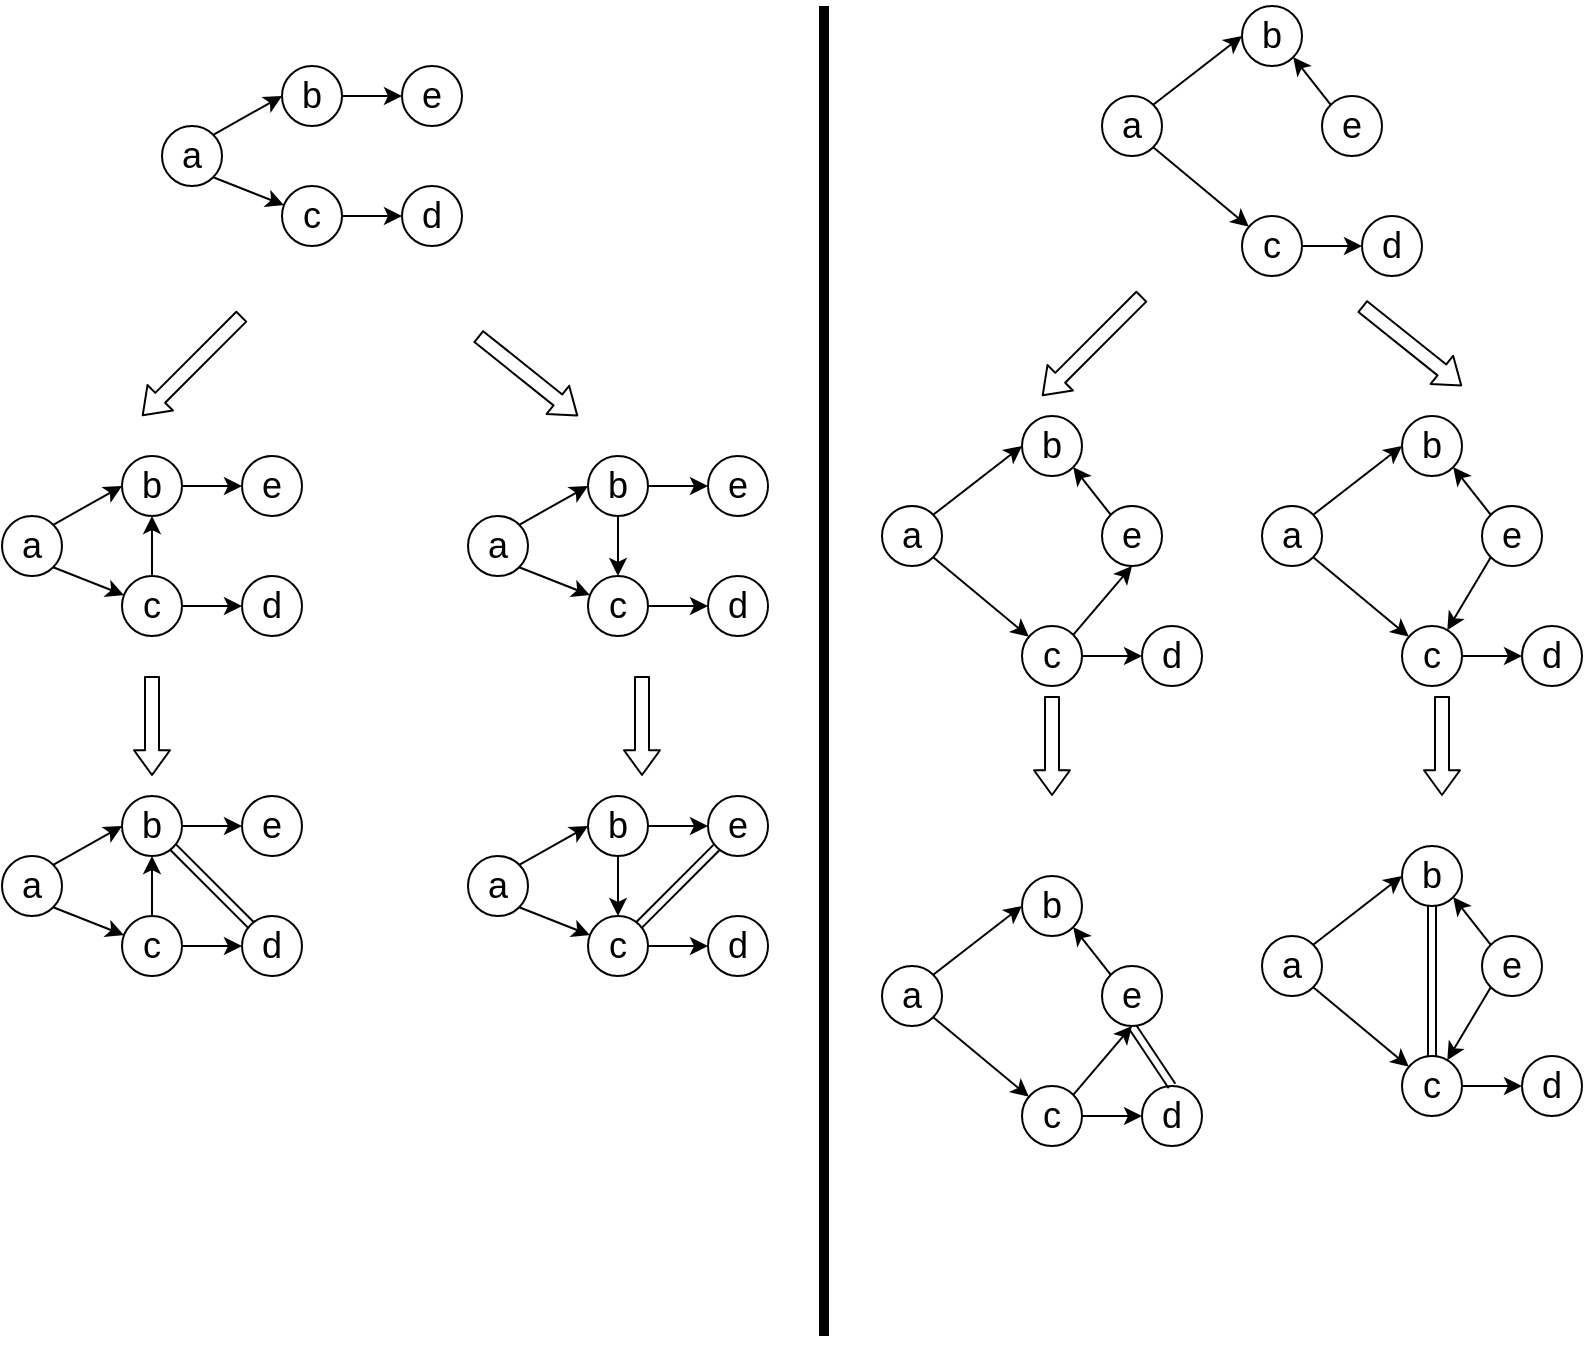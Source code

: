 <mxfile version="12.2.4"><diagram id="QTB08UUPhdAnMB-g3nLb"><mxGraphModel dx="1306" dy="595" grid="1" gridSize="10" guides="1" tooltips="1" connect="1" arrows="1" fold="1" page="1" pageScale="1" pageWidth="827" pageHeight="1169" math="0" shadow="0"><root><mxCell id="0"/><mxCell id="1" parent="0"/><mxCell id="62" value="" style="shape=flexArrow;endArrow=classic;html=1;fontSize=18;width=7;endSize=3.79;endWidth=10;" edge="1" parent="1"><mxGeometry width="50" height="50" relative="1" as="geometry"><mxPoint x="700" y="155" as="sourcePoint"/><mxPoint x="750" y="195" as="targetPoint"/></mxGeometry></mxCell><mxCell id="19" style="edgeStyle=none;rounded=0;orthogonalLoop=1;jettySize=auto;html=1;exitX=1;exitY=0.5;exitDx=0;exitDy=0;fontSize=18;" edge="1" parent="1" source="11" target="14"><mxGeometry relative="1" as="geometry"/></mxCell><mxCell id="11" value="b" style="ellipse;whiteSpace=wrap;html=1;fontSize=18;" vertex="1" parent="1"><mxGeometry x="160" y="35" width="30" height="30" as="geometry"/></mxCell><mxCell id="20" style="edgeStyle=none;rounded=0;orthogonalLoop=1;jettySize=auto;html=1;exitX=1;exitY=0.5;exitDx=0;exitDy=0;fontSize=18;" edge="1" parent="1" source="12" target="13"><mxGeometry relative="1" as="geometry"/></mxCell><mxCell id="12" value="c" style="ellipse;whiteSpace=wrap;html=1;fontSize=18;" vertex="1" parent="1"><mxGeometry x="160" y="95" width="30" height="30" as="geometry"/></mxCell><mxCell id="13" value="d" style="ellipse;whiteSpace=wrap;html=1;fontSize=18;" vertex="1" parent="1"><mxGeometry x="220" y="95" width="30" height="30" as="geometry"/></mxCell><mxCell id="14" value="e" style="ellipse;whiteSpace=wrap;html=1;fontSize=18;" vertex="1" parent="1"><mxGeometry x="220" y="35" width="30" height="30" as="geometry"/></mxCell><mxCell id="17" style="rounded=0;orthogonalLoop=1;jettySize=auto;html=1;exitX=1;exitY=0;exitDx=0;exitDy=0;entryX=0;entryY=0.5;entryDx=0;entryDy=0;fontSize=18;" edge="1" parent="1" source="16" target="11"><mxGeometry relative="1" as="geometry"/></mxCell><mxCell id="18" style="edgeStyle=none;rounded=0;orthogonalLoop=1;jettySize=auto;html=1;exitX=1;exitY=1;exitDx=0;exitDy=0;fontSize=18;" edge="1" parent="1" source="16" target="12"><mxGeometry relative="1" as="geometry"/></mxCell><mxCell id="16" value="a" style="ellipse;whiteSpace=wrap;html=1;fontSize=18;" vertex="1" parent="1"><mxGeometry x="100" y="65" width="30" height="30" as="geometry"/></mxCell><mxCell id="22" value="b" style="ellipse;whiteSpace=wrap;html=1;fontSize=18;" vertex="1" parent="1"><mxGeometry x="640" y="5" width="30" height="30" as="geometry"/></mxCell><mxCell id="23" style="edgeStyle=none;rounded=0;orthogonalLoop=1;jettySize=auto;html=1;exitX=1;exitY=0.5;exitDx=0;exitDy=0;fontSize=18;" edge="1" source="24" target="25" parent="1"><mxGeometry relative="1" as="geometry"/></mxCell><mxCell id="24" value="c" style="ellipse;whiteSpace=wrap;html=1;fontSize=18;" vertex="1" parent="1"><mxGeometry x="640" y="110" width="30" height="30" as="geometry"/></mxCell><mxCell id="25" value="d" style="ellipse;whiteSpace=wrap;html=1;fontSize=18;" vertex="1" parent="1"><mxGeometry x="700" y="110" width="30" height="30" as="geometry"/></mxCell><mxCell id="120" style="edgeStyle=none;rounded=0;orthogonalLoop=1;jettySize=auto;html=1;exitX=0;exitY=0;exitDx=0;exitDy=0;entryX=1;entryY=1;entryDx=0;entryDy=0;fontSize=18;" edge="1" parent="1" source="26" target="22"><mxGeometry relative="1" as="geometry"/></mxCell><mxCell id="26" value="e" style="ellipse;whiteSpace=wrap;html=1;fontSize=18;" vertex="1" parent="1"><mxGeometry x="680" y="50" width="30" height="30" as="geometry"/></mxCell><mxCell id="27" style="rounded=0;orthogonalLoop=1;jettySize=auto;html=1;exitX=1;exitY=0;exitDx=0;exitDy=0;entryX=0;entryY=0.5;entryDx=0;entryDy=0;fontSize=18;" edge="1" source="29" target="22" parent="1"><mxGeometry relative="1" as="geometry"/></mxCell><mxCell id="28" style="edgeStyle=none;rounded=0;orthogonalLoop=1;jettySize=auto;html=1;exitX=1;exitY=1;exitDx=0;exitDy=0;fontSize=18;" edge="1" source="29" target="24" parent="1"><mxGeometry relative="1" as="geometry"/></mxCell><mxCell id="29" value="a" style="ellipse;whiteSpace=wrap;html=1;fontSize=18;" vertex="1" parent="1"><mxGeometry x="570" y="50" width="30" height="30" as="geometry"/></mxCell><mxCell id="41" style="edgeStyle=none;rounded=0;orthogonalLoop=1;jettySize=auto;html=1;exitX=1;exitY=0.5;exitDx=0;exitDy=0;fontSize=18;" edge="1" source="42" target="46" parent="1"><mxGeometry relative="1" as="geometry"/></mxCell><mxCell id="42" value="b" style="ellipse;whiteSpace=wrap;html=1;fontSize=18;" vertex="1" parent="1"><mxGeometry x="80" y="230" width="30" height="30" as="geometry"/></mxCell><mxCell id="43" style="edgeStyle=none;rounded=0;orthogonalLoop=1;jettySize=auto;html=1;exitX=1;exitY=0.5;exitDx=0;exitDy=0;fontSize=18;" edge="1" source="44" target="45" parent="1"><mxGeometry relative="1" as="geometry"/></mxCell><mxCell id="65" style="edgeStyle=none;rounded=0;orthogonalLoop=1;jettySize=auto;html=1;exitX=0.5;exitY=0;exitDx=0;exitDy=0;entryX=0.5;entryY=1;entryDx=0;entryDy=0;fontSize=18;" edge="1" parent="1" source="44" target="42"><mxGeometry relative="1" as="geometry"/></mxCell><mxCell id="44" value="c" style="ellipse;whiteSpace=wrap;html=1;fontSize=18;" vertex="1" parent="1"><mxGeometry x="80" y="290" width="30" height="30" as="geometry"/></mxCell><mxCell id="45" value="d" style="ellipse;whiteSpace=wrap;html=1;fontSize=18;" vertex="1" parent="1"><mxGeometry x="140" y="290" width="30" height="30" as="geometry"/></mxCell><mxCell id="46" value="e" style="ellipse;whiteSpace=wrap;html=1;fontSize=18;" vertex="1" parent="1"><mxGeometry x="140" y="230" width="30" height="30" as="geometry"/></mxCell><mxCell id="47" style="rounded=0;orthogonalLoop=1;jettySize=auto;html=1;exitX=1;exitY=0;exitDx=0;exitDy=0;entryX=0;entryY=0.5;entryDx=0;entryDy=0;fontSize=18;" edge="1" source="49" target="42" parent="1"><mxGeometry relative="1" as="geometry"/></mxCell><mxCell id="48" style="edgeStyle=none;rounded=0;orthogonalLoop=1;jettySize=auto;html=1;exitX=1;exitY=1;exitDx=0;exitDy=0;fontSize=18;" edge="1" source="49" target="44" parent="1"><mxGeometry relative="1" as="geometry"/></mxCell><mxCell id="49" value="a" style="ellipse;whiteSpace=wrap;html=1;fontSize=18;" vertex="1" parent="1"><mxGeometry x="20" y="260" width="30" height="30" as="geometry"/></mxCell><mxCell id="50" style="edgeStyle=none;rounded=0;orthogonalLoop=1;jettySize=auto;html=1;exitX=1;exitY=0.5;exitDx=0;exitDy=0;fontSize=18;" edge="1" source="51" target="55" parent="1"><mxGeometry relative="1" as="geometry"/></mxCell><mxCell id="66" style="edgeStyle=none;rounded=0;orthogonalLoop=1;jettySize=auto;html=1;exitX=0.5;exitY=1;exitDx=0;exitDy=0;entryX=0.5;entryY=0;entryDx=0;entryDy=0;fontSize=18;" edge="1" parent="1" source="51" target="53"><mxGeometry relative="1" as="geometry"/></mxCell><mxCell id="51" value="b" style="ellipse;whiteSpace=wrap;html=1;fontSize=18;" vertex="1" parent="1"><mxGeometry x="313" y="230" width="30" height="30" as="geometry"/></mxCell><mxCell id="52" style="edgeStyle=none;rounded=0;orthogonalLoop=1;jettySize=auto;html=1;exitX=1;exitY=0.5;exitDx=0;exitDy=0;fontSize=18;" edge="1" source="53" target="54" parent="1"><mxGeometry relative="1" as="geometry"/></mxCell><mxCell id="53" value="c" style="ellipse;whiteSpace=wrap;html=1;fontSize=18;" vertex="1" parent="1"><mxGeometry x="313" y="290" width="30" height="30" as="geometry"/></mxCell><mxCell id="54" value="d" style="ellipse;whiteSpace=wrap;html=1;fontSize=18;" vertex="1" parent="1"><mxGeometry x="373" y="290" width="30" height="30" as="geometry"/></mxCell><mxCell id="55" value="e" style="ellipse;whiteSpace=wrap;html=1;fontSize=18;" vertex="1" parent="1"><mxGeometry x="373" y="230" width="30" height="30" as="geometry"/></mxCell><mxCell id="56" style="rounded=0;orthogonalLoop=1;jettySize=auto;html=1;exitX=1;exitY=0;exitDx=0;exitDy=0;entryX=0;entryY=0.5;entryDx=0;entryDy=0;fontSize=18;" edge="1" source="58" target="51" parent="1"><mxGeometry relative="1" as="geometry"/></mxCell><mxCell id="57" style="edgeStyle=none;rounded=0;orthogonalLoop=1;jettySize=auto;html=1;exitX=1;exitY=1;exitDx=0;exitDy=0;fontSize=18;" edge="1" source="58" target="53" parent="1"><mxGeometry relative="1" as="geometry"/></mxCell><mxCell id="58" value="a" style="ellipse;whiteSpace=wrap;html=1;fontSize=18;" vertex="1" parent="1"><mxGeometry x="253" y="260" width="30" height="30" as="geometry"/></mxCell><mxCell id="61" value="" style="shape=flexArrow;endArrow=classic;html=1;fontSize=18;width=7;endSize=3.79;endWidth=10;" edge="1" parent="1"><mxGeometry width="50" height="50" relative="1" as="geometry"><mxPoint x="140" y="160" as="sourcePoint"/><mxPoint x="90" y="210" as="targetPoint"/></mxGeometry></mxCell><mxCell id="77" style="edgeStyle=none;rounded=0;orthogonalLoop=1;jettySize=auto;html=1;exitX=1;exitY=0.5;exitDx=0;exitDy=0;fontSize=18;" edge="1" source="78" target="83" parent="1"><mxGeometry relative="1" as="geometry"/></mxCell><mxCell id="87" style="edgeStyle=none;rounded=0;orthogonalLoop=1;jettySize=auto;html=1;exitX=1;exitY=1;exitDx=0;exitDy=0;entryX=0;entryY=0;entryDx=0;entryDy=0;fontSize=18;shape=link;" edge="1" parent="1" source="78" target="82"><mxGeometry relative="1" as="geometry"/></mxCell><mxCell id="78" value="b" style="ellipse;whiteSpace=wrap;html=1;fontSize=18;" vertex="1" parent="1"><mxGeometry x="80" y="400" width="30" height="30" as="geometry"/></mxCell><mxCell id="79" style="edgeStyle=none;rounded=0;orthogonalLoop=1;jettySize=auto;html=1;exitX=1;exitY=0.5;exitDx=0;exitDy=0;fontSize=18;" edge="1" source="81" target="82" parent="1"><mxGeometry relative="1" as="geometry"/></mxCell><mxCell id="80" style="edgeStyle=none;rounded=0;orthogonalLoop=1;jettySize=auto;html=1;exitX=0.5;exitY=0;exitDx=0;exitDy=0;entryX=0.5;entryY=1;entryDx=0;entryDy=0;fontSize=18;" edge="1" source="81" target="78" parent="1"><mxGeometry relative="1" as="geometry"/></mxCell><mxCell id="81" value="c" style="ellipse;whiteSpace=wrap;html=1;fontSize=18;" vertex="1" parent="1"><mxGeometry x="80" y="460" width="30" height="30" as="geometry"/></mxCell><mxCell id="82" value="d" style="ellipse;whiteSpace=wrap;html=1;fontSize=18;" vertex="1" parent="1"><mxGeometry x="140" y="460" width="30" height="30" as="geometry"/></mxCell><mxCell id="83" value="e" style="ellipse;whiteSpace=wrap;html=1;fontSize=18;" vertex="1" parent="1"><mxGeometry x="140" y="400" width="30" height="30" as="geometry"/></mxCell><mxCell id="84" style="rounded=0;orthogonalLoop=1;jettySize=auto;html=1;exitX=1;exitY=0;exitDx=0;exitDy=0;entryX=0;entryY=0.5;entryDx=0;entryDy=0;fontSize=18;" edge="1" source="86" target="78" parent="1"><mxGeometry relative="1" as="geometry"/></mxCell><mxCell id="85" style="edgeStyle=none;rounded=0;orthogonalLoop=1;jettySize=auto;html=1;exitX=1;exitY=1;exitDx=0;exitDy=0;fontSize=18;" edge="1" source="86" target="81" parent="1"><mxGeometry relative="1" as="geometry"/></mxCell><mxCell id="86" value="a" style="ellipse;whiteSpace=wrap;html=1;fontSize=18;" vertex="1" parent="1"><mxGeometry x="20" y="430" width="30" height="30" as="geometry"/></mxCell><mxCell id="88" value="" style="shape=flexArrow;endArrow=classic;html=1;fontSize=18;width=7;endSize=3.79;endWidth=10;" edge="1" parent="1"><mxGeometry width="50" height="50" relative="1" as="geometry"><mxPoint x="95" y="340" as="sourcePoint"/><mxPoint x="95" y="390" as="targetPoint"/></mxGeometry></mxCell><mxCell id="89" style="edgeStyle=none;rounded=0;orthogonalLoop=1;jettySize=auto;html=1;exitX=1;exitY=0.5;exitDx=0;exitDy=0;fontSize=18;" edge="1" source="90" target="94" parent="1"><mxGeometry relative="1" as="geometry"/></mxCell><mxCell id="99" style="edgeStyle=none;rounded=0;orthogonalLoop=1;jettySize=auto;html=1;exitX=0.5;exitY=1;exitDx=0;exitDy=0;entryX=0.5;entryY=0;entryDx=0;entryDy=0;fontSize=18;" edge="1" parent="1" source="90" target="92"><mxGeometry relative="1" as="geometry"/></mxCell><mxCell id="90" value="b" style="ellipse;whiteSpace=wrap;html=1;fontSize=18;" vertex="1" parent="1"><mxGeometry x="313" y="400" width="30" height="30" as="geometry"/></mxCell><mxCell id="91" style="edgeStyle=none;rounded=0;orthogonalLoop=1;jettySize=auto;html=1;exitX=1;exitY=0.5;exitDx=0;exitDy=0;fontSize=18;" edge="1" source="92" target="93" parent="1"><mxGeometry relative="1" as="geometry"/></mxCell><mxCell id="100" style="edgeStyle=none;shape=link;rounded=0;orthogonalLoop=1;jettySize=auto;html=1;exitX=1;exitY=0;exitDx=0;exitDy=0;entryX=0;entryY=1;entryDx=0;entryDy=0;fontSize=18;" edge="1" parent="1" source="92" target="94"><mxGeometry relative="1" as="geometry"/></mxCell><mxCell id="92" value="c" style="ellipse;whiteSpace=wrap;html=1;fontSize=18;" vertex="1" parent="1"><mxGeometry x="313" y="460" width="30" height="30" as="geometry"/></mxCell><mxCell id="93" value="d" style="ellipse;whiteSpace=wrap;html=1;fontSize=18;" vertex="1" parent="1"><mxGeometry x="373" y="460" width="30" height="30" as="geometry"/></mxCell><mxCell id="94" value="e" style="ellipse;whiteSpace=wrap;html=1;fontSize=18;" vertex="1" parent="1"><mxGeometry x="373" y="400" width="30" height="30" as="geometry"/></mxCell><mxCell id="95" style="rounded=0;orthogonalLoop=1;jettySize=auto;html=1;exitX=1;exitY=0;exitDx=0;exitDy=0;entryX=0;entryY=0.5;entryDx=0;entryDy=0;fontSize=18;" edge="1" source="97" target="90" parent="1"><mxGeometry relative="1" as="geometry"/></mxCell><mxCell id="96" style="edgeStyle=none;rounded=0;orthogonalLoop=1;jettySize=auto;html=1;exitX=1;exitY=1;exitDx=0;exitDy=0;fontSize=18;" edge="1" source="97" target="92" parent="1"><mxGeometry relative="1" as="geometry"/></mxCell><mxCell id="97" value="a" style="ellipse;whiteSpace=wrap;html=1;fontSize=18;" vertex="1" parent="1"><mxGeometry x="253" y="430" width="30" height="30" as="geometry"/></mxCell><mxCell id="98" value="" style="shape=flexArrow;endArrow=classic;html=1;fontSize=18;width=7;endSize=3.79;endWidth=10;" edge="1" parent="1"><mxGeometry width="50" height="50" relative="1" as="geometry"><mxPoint x="340" y="340" as="sourcePoint"/><mxPoint x="340" y="390" as="targetPoint"/></mxGeometry></mxCell><mxCell id="121" value="b" style="ellipse;whiteSpace=wrap;html=1;fontSize=18;" vertex="1" parent="1"><mxGeometry x="530" y="210" width="30" height="30" as="geometry"/></mxCell><mxCell id="122" style="edgeStyle=none;rounded=0;orthogonalLoop=1;jettySize=auto;html=1;exitX=1;exitY=0.5;exitDx=0;exitDy=0;fontSize=18;" edge="1" source="123" target="124" parent="1"><mxGeometry relative="1" as="geometry"/></mxCell><mxCell id="139" style="edgeStyle=none;rounded=0;orthogonalLoop=1;jettySize=auto;html=1;exitX=1;exitY=0;exitDx=0;exitDy=0;entryX=0.5;entryY=1;entryDx=0;entryDy=0;fontSize=18;" edge="1" parent="1" source="123" target="126"><mxGeometry relative="1" as="geometry"/></mxCell><mxCell id="123" value="c" style="ellipse;whiteSpace=wrap;html=1;fontSize=18;" vertex="1" parent="1"><mxGeometry x="530" y="315" width="30" height="30" as="geometry"/></mxCell><mxCell id="124" value="d" style="ellipse;whiteSpace=wrap;html=1;fontSize=18;" vertex="1" parent="1"><mxGeometry x="590" y="315" width="30" height="30" as="geometry"/></mxCell><mxCell id="125" style="edgeStyle=none;rounded=0;orthogonalLoop=1;jettySize=auto;html=1;exitX=0;exitY=0;exitDx=0;exitDy=0;entryX=1;entryY=1;entryDx=0;entryDy=0;fontSize=18;" edge="1" source="126" target="121" parent="1"><mxGeometry relative="1" as="geometry"/></mxCell><mxCell id="126" value="e" style="ellipse;whiteSpace=wrap;html=1;fontSize=18;" vertex="1" parent="1"><mxGeometry x="570" y="255" width="30" height="30" as="geometry"/></mxCell><mxCell id="127" style="rounded=0;orthogonalLoop=1;jettySize=auto;html=1;exitX=1;exitY=0;exitDx=0;exitDy=0;entryX=0;entryY=0.5;entryDx=0;entryDy=0;fontSize=18;" edge="1" source="129" target="121" parent="1"><mxGeometry relative="1" as="geometry"/></mxCell><mxCell id="128" style="edgeStyle=none;rounded=0;orthogonalLoop=1;jettySize=auto;html=1;exitX=1;exitY=1;exitDx=0;exitDy=0;fontSize=18;" edge="1" source="129" target="123" parent="1"><mxGeometry relative="1" as="geometry"/></mxCell><mxCell id="129" value="a" style="ellipse;whiteSpace=wrap;html=1;fontSize=18;" vertex="1" parent="1"><mxGeometry x="460" y="255" width="30" height="30" as="geometry"/></mxCell><mxCell id="130" value="b" style="ellipse;whiteSpace=wrap;html=1;fontSize=18;" vertex="1" parent="1"><mxGeometry x="720" y="210" width="30" height="30" as="geometry"/></mxCell><mxCell id="131" style="edgeStyle=none;rounded=0;orthogonalLoop=1;jettySize=auto;html=1;exitX=1;exitY=0.5;exitDx=0;exitDy=0;fontSize=18;" edge="1" source="132" target="133" parent="1"><mxGeometry relative="1" as="geometry"/></mxCell><mxCell id="132" value="c" style="ellipse;whiteSpace=wrap;html=1;fontSize=18;" vertex="1" parent="1"><mxGeometry x="720" y="315" width="30" height="30" as="geometry"/></mxCell><mxCell id="133" value="d" style="ellipse;whiteSpace=wrap;html=1;fontSize=18;" vertex="1" parent="1"><mxGeometry x="780" y="315" width="30" height="30" as="geometry"/></mxCell><mxCell id="134" style="edgeStyle=none;rounded=0;orthogonalLoop=1;jettySize=auto;html=1;exitX=0;exitY=0;exitDx=0;exitDy=0;entryX=1;entryY=1;entryDx=0;entryDy=0;fontSize=18;" edge="1" source="135" target="130" parent="1"><mxGeometry relative="1" as="geometry"/></mxCell><mxCell id="141" style="edgeStyle=none;rounded=0;orthogonalLoop=1;jettySize=auto;html=1;exitX=0;exitY=1;exitDx=0;exitDy=0;fontSize=18;" edge="1" parent="1" source="135" target="132"><mxGeometry relative="1" as="geometry"/></mxCell><mxCell id="135" value="e" style="ellipse;whiteSpace=wrap;html=1;fontSize=18;" vertex="1" parent="1"><mxGeometry x="760" y="255" width="30" height="30" as="geometry"/></mxCell><mxCell id="136" style="rounded=0;orthogonalLoop=1;jettySize=auto;html=1;exitX=1;exitY=0;exitDx=0;exitDy=0;entryX=0;entryY=0.5;entryDx=0;entryDy=0;fontSize=18;" edge="1" source="138" target="130" parent="1"><mxGeometry relative="1" as="geometry"/></mxCell><mxCell id="137" style="edgeStyle=none;rounded=0;orthogonalLoop=1;jettySize=auto;html=1;exitX=1;exitY=1;exitDx=0;exitDy=0;fontSize=18;" edge="1" source="138" target="132" parent="1"><mxGeometry relative="1" as="geometry"/></mxCell><mxCell id="138" value="a" style="ellipse;whiteSpace=wrap;html=1;fontSize=18;" vertex="1" parent="1"><mxGeometry x="650" y="255" width="30" height="30" as="geometry"/></mxCell><mxCell id="140" style="edgeStyle=none;rounded=0;orthogonalLoop=1;jettySize=auto;html=1;exitX=1;exitY=0;exitDx=0;exitDy=0;fontSize=18;" edge="1" parent="1" source="132" target="132"><mxGeometry relative="1" as="geometry"/></mxCell><mxCell id="142" value="" style="shape=flexArrow;endArrow=classic;html=1;fontSize=18;width=7;endSize=3.79;endWidth=10;" edge="1" parent="1"><mxGeometry width="50" height="50" relative="1" as="geometry"><mxPoint x="545" y="350" as="sourcePoint"/><mxPoint x="545" y="400" as="targetPoint"/></mxGeometry></mxCell><mxCell id="143" value="" style="shape=flexArrow;endArrow=classic;html=1;fontSize=18;width=7;endSize=3.79;endWidth=10;" edge="1" parent="1"><mxGeometry width="50" height="50" relative="1" as="geometry"><mxPoint x="740" y="350" as="sourcePoint"/><mxPoint x="740" y="400" as="targetPoint"/></mxGeometry></mxCell><mxCell id="144" value="b" style="ellipse;whiteSpace=wrap;html=1;fontSize=18;" vertex="1" parent="1"><mxGeometry x="530" y="440" width="30" height="30" as="geometry"/></mxCell><mxCell id="145" style="edgeStyle=none;rounded=0;orthogonalLoop=1;jettySize=auto;html=1;exitX=1;exitY=0.5;exitDx=0;exitDy=0;fontSize=18;" edge="1" source="147" target="148" parent="1"><mxGeometry relative="1" as="geometry"/></mxCell><mxCell id="146" style="edgeStyle=none;rounded=0;orthogonalLoop=1;jettySize=auto;html=1;exitX=1;exitY=0;exitDx=0;exitDy=0;entryX=0.5;entryY=1;entryDx=0;entryDy=0;fontSize=18;" edge="1" source="147" target="150" parent="1"><mxGeometry relative="1" as="geometry"/></mxCell><mxCell id="147" value="c" style="ellipse;whiteSpace=wrap;html=1;fontSize=18;" vertex="1" parent="1"><mxGeometry x="530" y="545" width="30" height="30" as="geometry"/></mxCell><mxCell id="148" value="d" style="ellipse;whiteSpace=wrap;html=1;fontSize=18;" vertex="1" parent="1"><mxGeometry x="590" y="545" width="30" height="30" as="geometry"/></mxCell><mxCell id="149" style="edgeStyle=none;rounded=0;orthogonalLoop=1;jettySize=auto;html=1;exitX=0;exitY=0;exitDx=0;exitDy=0;entryX=1;entryY=1;entryDx=0;entryDy=0;fontSize=18;" edge="1" source="150" target="144" parent="1"><mxGeometry relative="1" as="geometry"/></mxCell><mxCell id="168" style="edgeStyle=none;shape=link;rounded=0;orthogonalLoop=1;jettySize=auto;html=1;exitX=0.5;exitY=1;exitDx=0;exitDy=0;entryX=0.5;entryY=0;entryDx=0;entryDy=0;fontSize=18;" edge="1" parent="1" source="150" target="148"><mxGeometry relative="1" as="geometry"/></mxCell><mxCell id="150" value="e" style="ellipse;whiteSpace=wrap;html=1;fontSize=18;" vertex="1" parent="1"><mxGeometry x="570" y="485" width="30" height="30" as="geometry"/></mxCell><mxCell id="151" style="rounded=0;orthogonalLoop=1;jettySize=auto;html=1;exitX=1;exitY=0;exitDx=0;exitDy=0;entryX=0;entryY=0.5;entryDx=0;entryDy=0;fontSize=18;" edge="1" source="153" target="144" parent="1"><mxGeometry relative="1" as="geometry"/></mxCell><mxCell id="152" style="edgeStyle=none;rounded=0;orthogonalLoop=1;jettySize=auto;html=1;exitX=1;exitY=1;exitDx=0;exitDy=0;fontSize=18;" edge="1" source="153" target="147" parent="1"><mxGeometry relative="1" as="geometry"/></mxCell><mxCell id="153" value="a" style="ellipse;whiteSpace=wrap;html=1;fontSize=18;" vertex="1" parent="1"><mxGeometry x="460" y="485" width="30" height="30" as="geometry"/></mxCell><mxCell id="154" value="b" style="ellipse;whiteSpace=wrap;html=1;fontSize=18;" vertex="1" parent="1"><mxGeometry x="720" y="425" width="30" height="30" as="geometry"/></mxCell><mxCell id="155" style="edgeStyle=none;rounded=0;orthogonalLoop=1;jettySize=auto;html=1;exitX=1;exitY=0.5;exitDx=0;exitDy=0;fontSize=18;" edge="1" source="156" target="157" parent="1"><mxGeometry relative="1" as="geometry"/></mxCell><mxCell id="167" style="edgeStyle=none;shape=link;rounded=0;orthogonalLoop=1;jettySize=auto;html=1;exitX=0.5;exitY=0;exitDx=0;exitDy=0;entryX=0.5;entryY=1;entryDx=0;entryDy=0;fontSize=18;" edge="1" parent="1" source="156" target="154"><mxGeometry relative="1" as="geometry"/></mxCell><mxCell id="156" value="c" style="ellipse;whiteSpace=wrap;html=1;fontSize=18;" vertex="1" parent="1"><mxGeometry x="720" y="530" width="30" height="30" as="geometry"/></mxCell><mxCell id="157" value="d" style="ellipse;whiteSpace=wrap;html=1;fontSize=18;" vertex="1" parent="1"><mxGeometry x="780" y="530" width="30" height="30" as="geometry"/></mxCell><mxCell id="158" style="edgeStyle=none;rounded=0;orthogonalLoop=1;jettySize=auto;html=1;exitX=0;exitY=0;exitDx=0;exitDy=0;entryX=1;entryY=1;entryDx=0;entryDy=0;fontSize=18;" edge="1" source="160" target="154" parent="1"><mxGeometry relative="1" as="geometry"/></mxCell><mxCell id="159" style="edgeStyle=none;rounded=0;orthogonalLoop=1;jettySize=auto;html=1;exitX=0;exitY=1;exitDx=0;exitDy=0;fontSize=18;" edge="1" source="160" target="156" parent="1"><mxGeometry relative="1" as="geometry"/></mxCell><mxCell id="160" value="e" style="ellipse;whiteSpace=wrap;html=1;fontSize=18;" vertex="1" parent="1"><mxGeometry x="760" y="470" width="30" height="30" as="geometry"/></mxCell><mxCell id="161" style="rounded=0;orthogonalLoop=1;jettySize=auto;html=1;exitX=1;exitY=0;exitDx=0;exitDy=0;entryX=0;entryY=0.5;entryDx=0;entryDy=0;fontSize=18;" edge="1" source="163" target="154" parent="1"><mxGeometry relative="1" as="geometry"/></mxCell><mxCell id="162" style="edgeStyle=none;rounded=0;orthogonalLoop=1;jettySize=auto;html=1;exitX=1;exitY=1;exitDx=0;exitDy=0;fontSize=18;" edge="1" source="163" target="156" parent="1"><mxGeometry relative="1" as="geometry"/></mxCell><mxCell id="163" value="a" style="ellipse;whiteSpace=wrap;html=1;fontSize=18;" vertex="1" parent="1"><mxGeometry x="650" y="470" width="30" height="30" as="geometry"/></mxCell><mxCell id="164" style="edgeStyle=none;rounded=0;orthogonalLoop=1;jettySize=auto;html=1;exitX=1;exitY=0;exitDx=0;exitDy=0;fontSize=18;" edge="1" source="156" target="156" parent="1"><mxGeometry relative="1" as="geometry"/></mxCell><mxCell id="169" value="" style="shape=flexArrow;endArrow=classic;html=1;fontSize=18;width=7;endSize=3.79;endWidth=10;" edge="1" parent="1"><mxGeometry width="50" height="50" relative="1" as="geometry"><mxPoint x="590" y="150" as="sourcePoint"/><mxPoint x="540" y="200" as="targetPoint"/></mxGeometry></mxCell><mxCell id="170" value="" style="shape=flexArrow;endArrow=classic;html=1;fontSize=18;width=7;endSize=3.79;endWidth=10;" edge="1" parent="1"><mxGeometry width="50" height="50" relative="1" as="geometry"><mxPoint x="258" y="170" as="sourcePoint"/><mxPoint x="308" y="210" as="targetPoint"/></mxGeometry></mxCell><mxCell id="171" value="" style="endArrow=none;html=1;fontSize=18;strokeWidth=5;" edge="1" parent="1"><mxGeometry width="50" height="50" relative="1" as="geometry"><mxPoint x="431" y="670" as="sourcePoint"/><mxPoint x="431" y="5" as="targetPoint"/></mxGeometry></mxCell></root></mxGraphModel></diagram></mxfile>